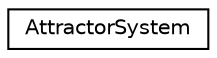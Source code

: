digraph "Graphical Class Hierarchy"
{
 // INTERACTIVE_SVG=YES
 // LATEX_PDF_SIZE
  edge [fontname="Helvetica",fontsize="10",labelfontname="Helvetica",labelfontsize="10"];
  node [fontname="Helvetica",fontsize="10",shape=record];
  rankdir="LR";
  Node0 [label="AttractorSystem",height=0.2,width=0.4,color="black", fillcolor="white", style="filled",URL="$class_attractor_system.html",tooltip=" "];
}
